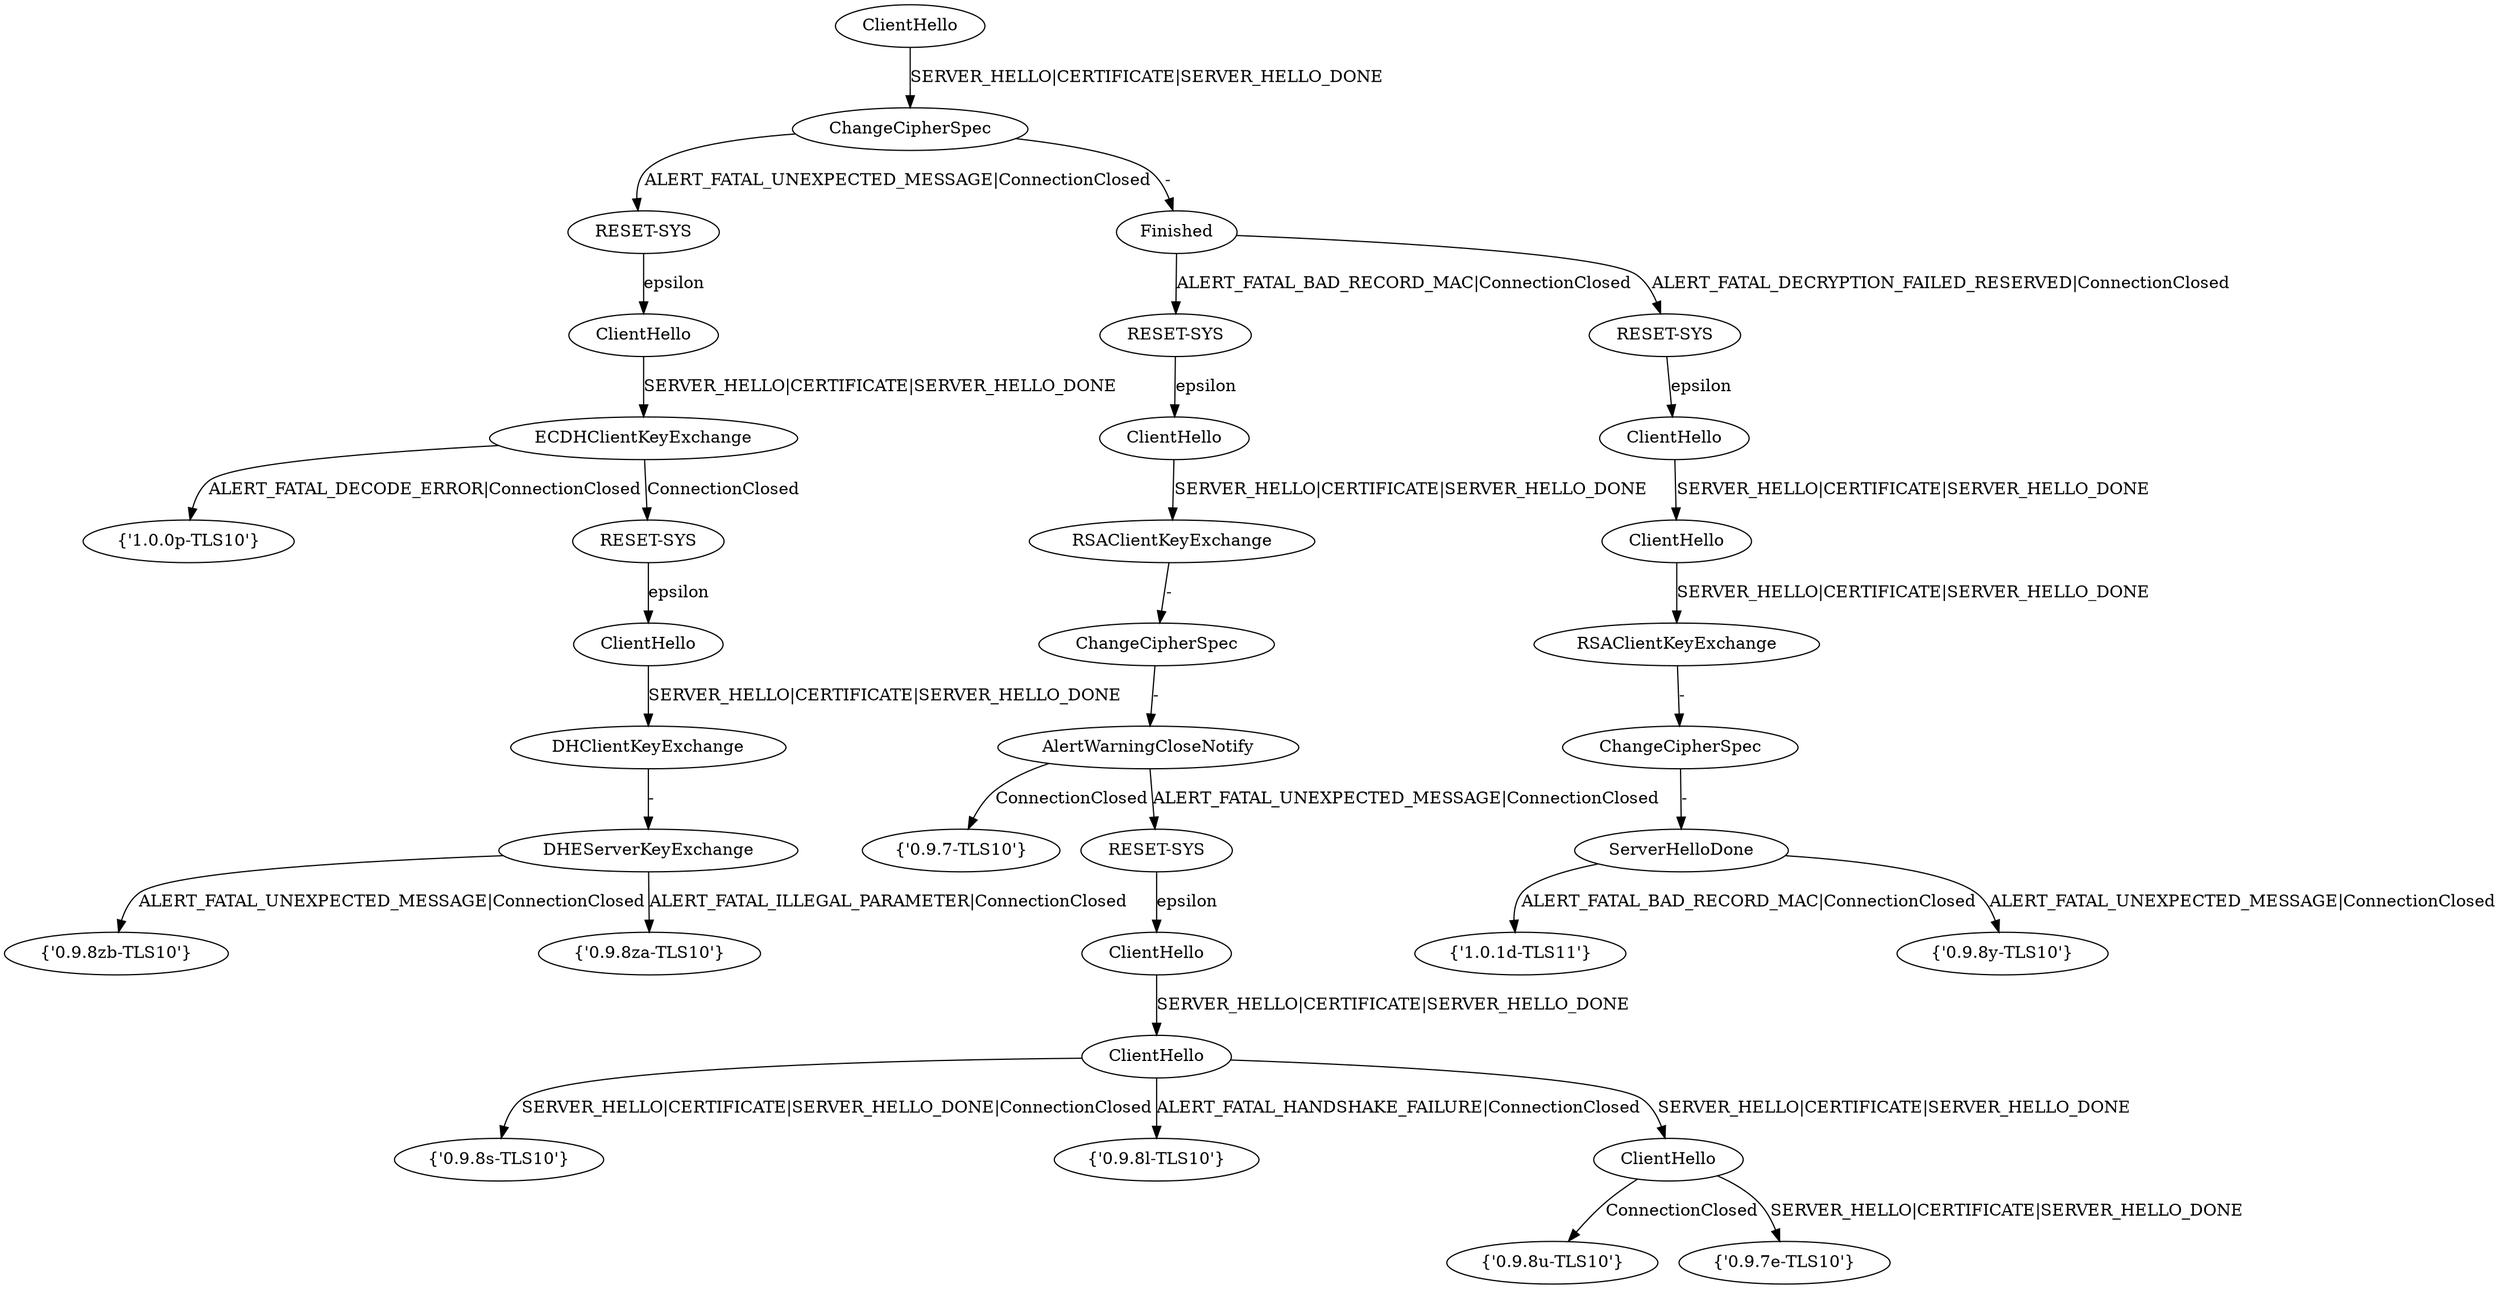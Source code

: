 digraph "" {
	node [label="\N"];
	a0	[label=ClientHello];
	a1	[label=ChangeCipherSpec];
	a0 -> a1	[key=0,
		label="SERVER_HELLO|CERTIFICATE|SERVER_HELLO_DONE"];
	a23	[label="RESET-SYS"];
	a1 -> a23	[key=0,
		label="ALERT_FATAL_UNEXPECTED_MESSAGE|ConnectionClosed"];
	a66	[label=Finished];
	a1 -> a66	[key=0,
		label="-"];
	a24	[label=ClientHello];
	a23 -> a24	[key=0,
		label=epsilon];
	a25	[label=ECDHClientKeyExchange];
	a24 -> a25	[key=0,
		label="SERVER_HELLO|CERTIFICATE|SERVER_HELLO_DONE"];
	a26	[label="{'1.0.0p-TLS10'}"];
	a25 -> a26	[key=0,
		label="ALERT_FATAL_DECODE_ERROR|ConnectionClosed"];
	a320	[label="RESET-SYS"];
	a25 -> a320	[key=0,
		label=ConnectionClosed];
	a72	[label="RESET-SYS"];
	a66 -> a72	[key=0,
		label="ALERT_FATAL_BAD_RECORD_MAC|ConnectionClosed"];
	a217	[label="RESET-SYS"];
	a66 -> a217	[key=0,
		label="ALERT_FATAL_DECRYPTION_FAILED_RESERVED|ConnectionClosed"];
	a73	[label=ClientHello];
	a72 -> a73	[key=0,
		label=epsilon];
	a74	[label=RSAClientKeyExchange];
	a73 -> a74	[key=0,
		label="SERVER_HELLO|CERTIFICATE|SERVER_HELLO_DONE"];
	a228	[label=ChangeCipherSpec];
	a74 -> a228	[key=0,
		label="-"];
	a218	[label=ClientHello];
	a217 -> a218	[key=0,
		label=epsilon];
	a219	[label=ClientHello];
	a218 -> a219	[key=0,
		label="SERVER_HELLO|CERTIFICATE|SERVER_HELLO_DONE"];
	a350	[label=RSAClientKeyExchange];
	a219 -> a350	[key=0,
		label="SERVER_HELLO|CERTIFICATE|SERVER_HELLO_DONE"];
	a229	[label=AlertWarningCloseNotify];
	a228 -> a229	[key=0,
		label="-"];
	a230	[label="{'0.9.7-TLS10'}"];
	a229 -> a230	[key=0,
		label=ConnectionClosed];
	a641	[label="RESET-SYS"];
	a229 -> a641	[key=0,
		label="ALERT_FATAL_UNEXPECTED_MESSAGE|ConnectionClosed"];
	a321	[label=ClientHello];
	a320 -> a321	[key=0,
		label=epsilon];
	a322	[label=DHClientKeyExchange];
	a321 -> a322	[key=0,
		label="SERVER_HELLO|CERTIFICATE|SERVER_HELLO_DONE"];
	a323	[label=DHEServerKeyExchange];
	a322 -> a323	[key=0,
		label="-"];
	a324	[label="{'0.9.8zb-TLS10'}"];
	a323 -> a324	[key=0,
		label="ALERT_FATAL_UNEXPECTED_MESSAGE|ConnectionClosed"];
	a325	[label="{'0.9.8za-TLS10'}"];
	a323 -> a325	[key=0,
		label="ALERT_FATAL_ILLEGAL_PARAMETER|ConnectionClosed"];
	a351	[label=ChangeCipherSpec];
	a350 -> a351	[key=0,
		label="-"];
	a352	[label=ServerHelloDone];
	a351 -> a352	[key=0,
		label="-"];
	a357	[label="{'1.0.1d-TLS11'}"];
	a352 -> a357	[key=0,
		label="ALERT_FATAL_BAD_RECORD_MAC|ConnectionClosed"];
	a358	[label="{'0.9.8y-TLS10'}"];
	a352 -> a358	[key=0,
		label="ALERT_FATAL_UNEXPECTED_MESSAGE|ConnectionClosed"];
	a642	[label=ClientHello];
	a641 -> a642	[key=0,
		label=epsilon];
	a643	[label=ClientHello];
	a642 -> a643	[key=0,
		label="SERVER_HELLO|CERTIFICATE|SERVER_HELLO_DONE"];
	a644	[label="{'0.9.8s-TLS10'}"];
	a643 -> a644	[key=0,
		label="SERVER_HELLO|CERTIFICATE|SERVER_HELLO_DONE|ConnectionClosed"];
	a645	[label="{'0.9.8l-TLS10'}"];
	a643 -> a645	[key=0,
		label="ALERT_FATAL_HANDSHAKE_FAILURE|ConnectionClosed"];
	a761	[label=ClientHello];
	a643 -> a761	[key=0,
		label="SERVER_HELLO|CERTIFICATE|SERVER_HELLO_DONE"];
	a762	[label="{'0.9.8u-TLS10'}"];
	a761 -> a762	[key=0,
		label=ConnectionClosed];
	a763	[label="{'0.9.7e-TLS10'}"];
	a761 -> a763	[key=0,
		label="SERVER_HELLO|CERTIFICATE|SERVER_HELLO_DONE"];
}

